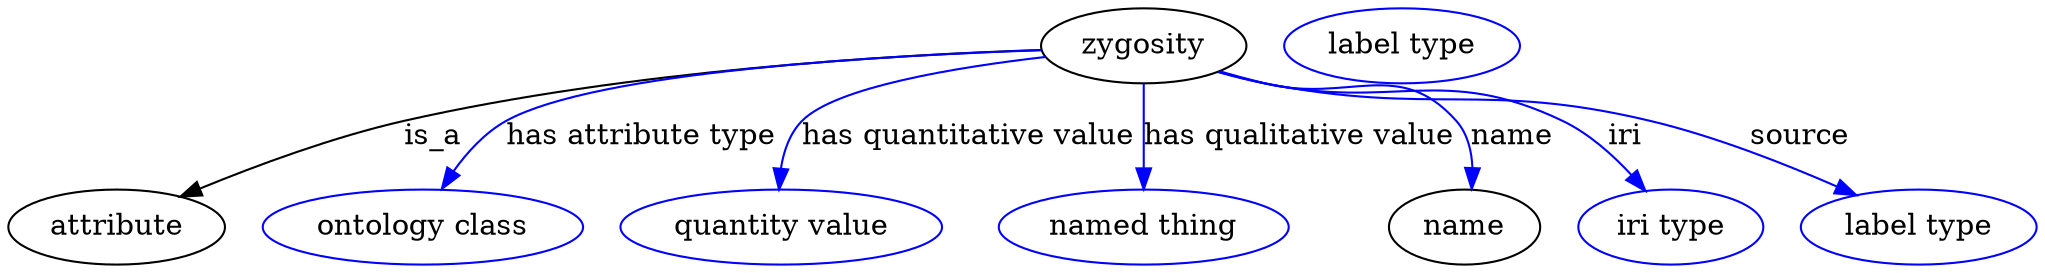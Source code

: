 digraph {
	graph [bb="0,0,788.79,123"];
	node [label="\N"];
	zygosity	 [height=0.5,
		label=zygosity,
		pos="439.3,105",
		width=1.1193];
	attribute	 [height=0.5,
		pos="40.296,18",
		width=1.1193];
	zygosity -> attribute	 [label=is_a,
		lp="174.3,61.5",
		pos="e,67.415,31.686 398.89,103.06 344.53,99.702 245.22,90.915 163.3,69 133.13,60.931 100.56,47.179 76.513,35.988"];
	"has attribute type"	 [color=blue,
		height=0.5,
		label="ontology class",
		pos="160.3,18",
		width=1.7151];
	zygosity -> "has attribute type"	 [color=blue,
		label="has attribute type",
		lp="256.3,61.5",
		pos="e,172.74,36.026 399.52,101.85 342.72,96.838 241.64,85.855 209.3,69 197.73,62.972 187.32,53.162 179.1,43.749",
		style=solid];
	"has quantitative value"	 [color=blue,
		height=0.5,
		label="quantity value",
		pos="301.3,18",
		width=1.6971];
	zygosity -> "has quantitative value"	 [color=blue,
		label="has quantitative value",
		lp="375.8,61.5",
		pos="e,302.38,36.246 401.74,98.111 370.19,91.606 328.38,81.067 316.3,69 310.17,62.88 306.52,54.393 304.35,46.098",
		style=solid];
	"has qualitative value"	 [color=blue,
		height=0.5,
		label="named thing",
		pos="439.3,18",
		width=1.5346];
	zygosity -> "has qualitative value"	 [color=blue,
		label="has qualitative value",
		lp="495.3,61.5",
		pos="e,439.3,36.003 439.3,86.974 439.3,75.192 439.3,59.561 439.3,46.158",
		style=solid];
	name	 [height=0.5,
		pos="558.3,18",
		width=0.84854];
	zygosity -> name	 [color=blue,
		label=name,
		lp="575.8,61.5",
		pos="e,560.8,35.996 470.39,93.44 476.63,91.226 483.15,88.982 489.3,87 517.01,78.063 533.43,91.182 552.3,69 557.66,62.697 559.92,54.261 \
560.63,46.067",
		style=solid];
	iri	 [color=blue,
		height=0.5,
		label="iri type",
		pos="643.3,18",
		width=1.011];
	zygosity -> iri	 [color=blue,
		label=iri,
		lp="621.8,61.5",
		pos="e,631.53,35.466 469.7,93.086 476.11,90.85 482.87,88.688 489.3,87 535.51,74.859 553.18,91.571 595.3,69 606.74,62.87 616.98,52.986 \
625.04,43.544",
		style=solid];
	source	 [color=blue,
		height=0.5,
		label="label type",
		pos="743.3,18",
		width=1.2638];
	zygosity -> source	 [color=blue,
		label=source,
		lp="691.3,61.5",
		pos="e,716.81,32.974 469.38,92.964 475.87,90.709 482.75,88.571 489.3,87 551.59,72.061 570.7,86.577 632.3,69 658.59,61.498 686.55,48.618 \
707.83,37.679",
		style=solid];
	attribute_name	 [color=blue,
		height=0.5,
		label="label type",
		pos="543.3,105",
		width=1.2638];
}
